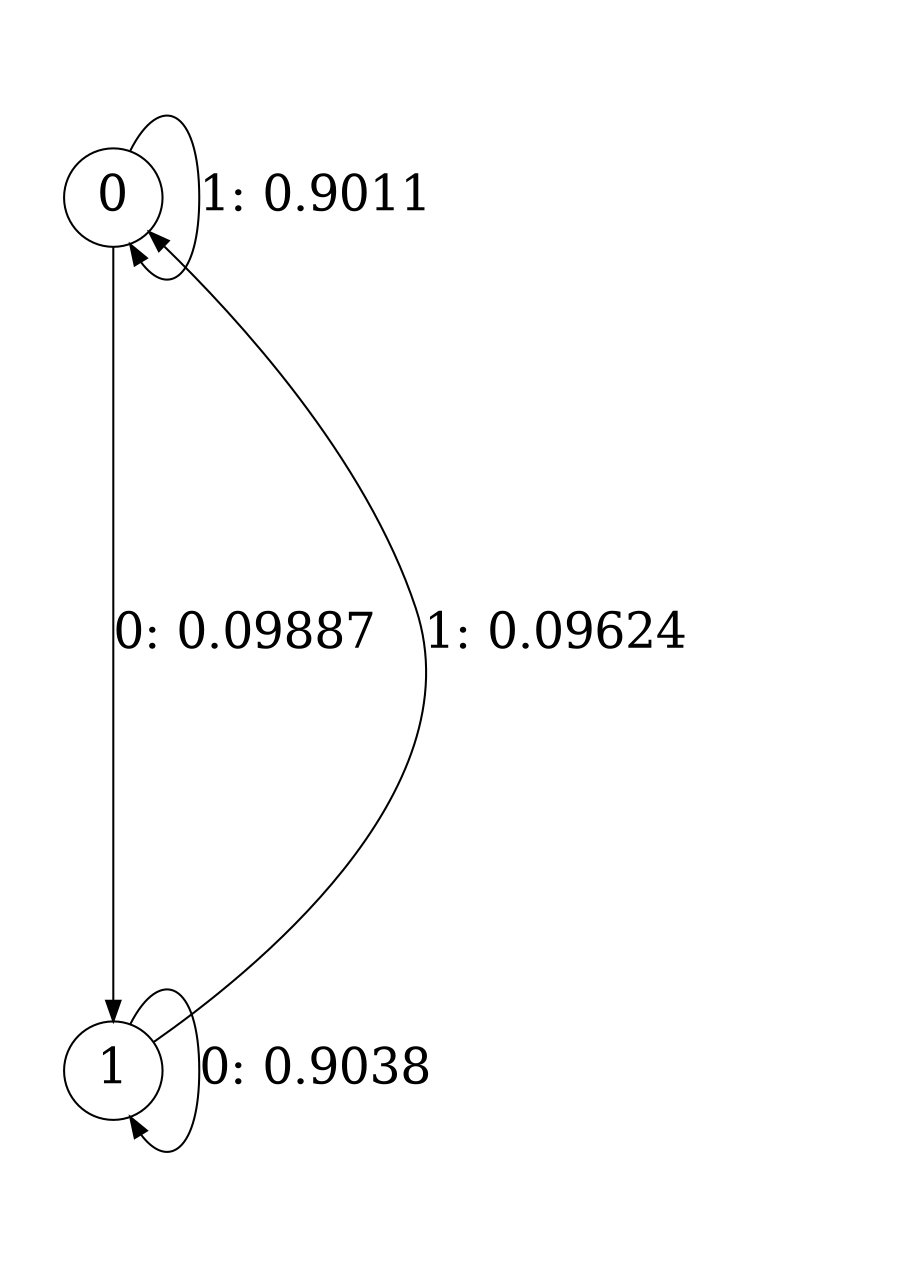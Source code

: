 digraph "ch1source_phase3_L1" {
size = "6,8.5";
ratio = "fill";
node [shape = circle];
node [fontsize = 24];
edge [fontsize = 24];
0 -> 1 [label = "0: 0.09887  "];
0 -> 0 [label = "1: 0.9011   "];
1 -> 1 [label = "0: 0.9038   "];
1 -> 0 [label = "1: 0.09624  "];
}